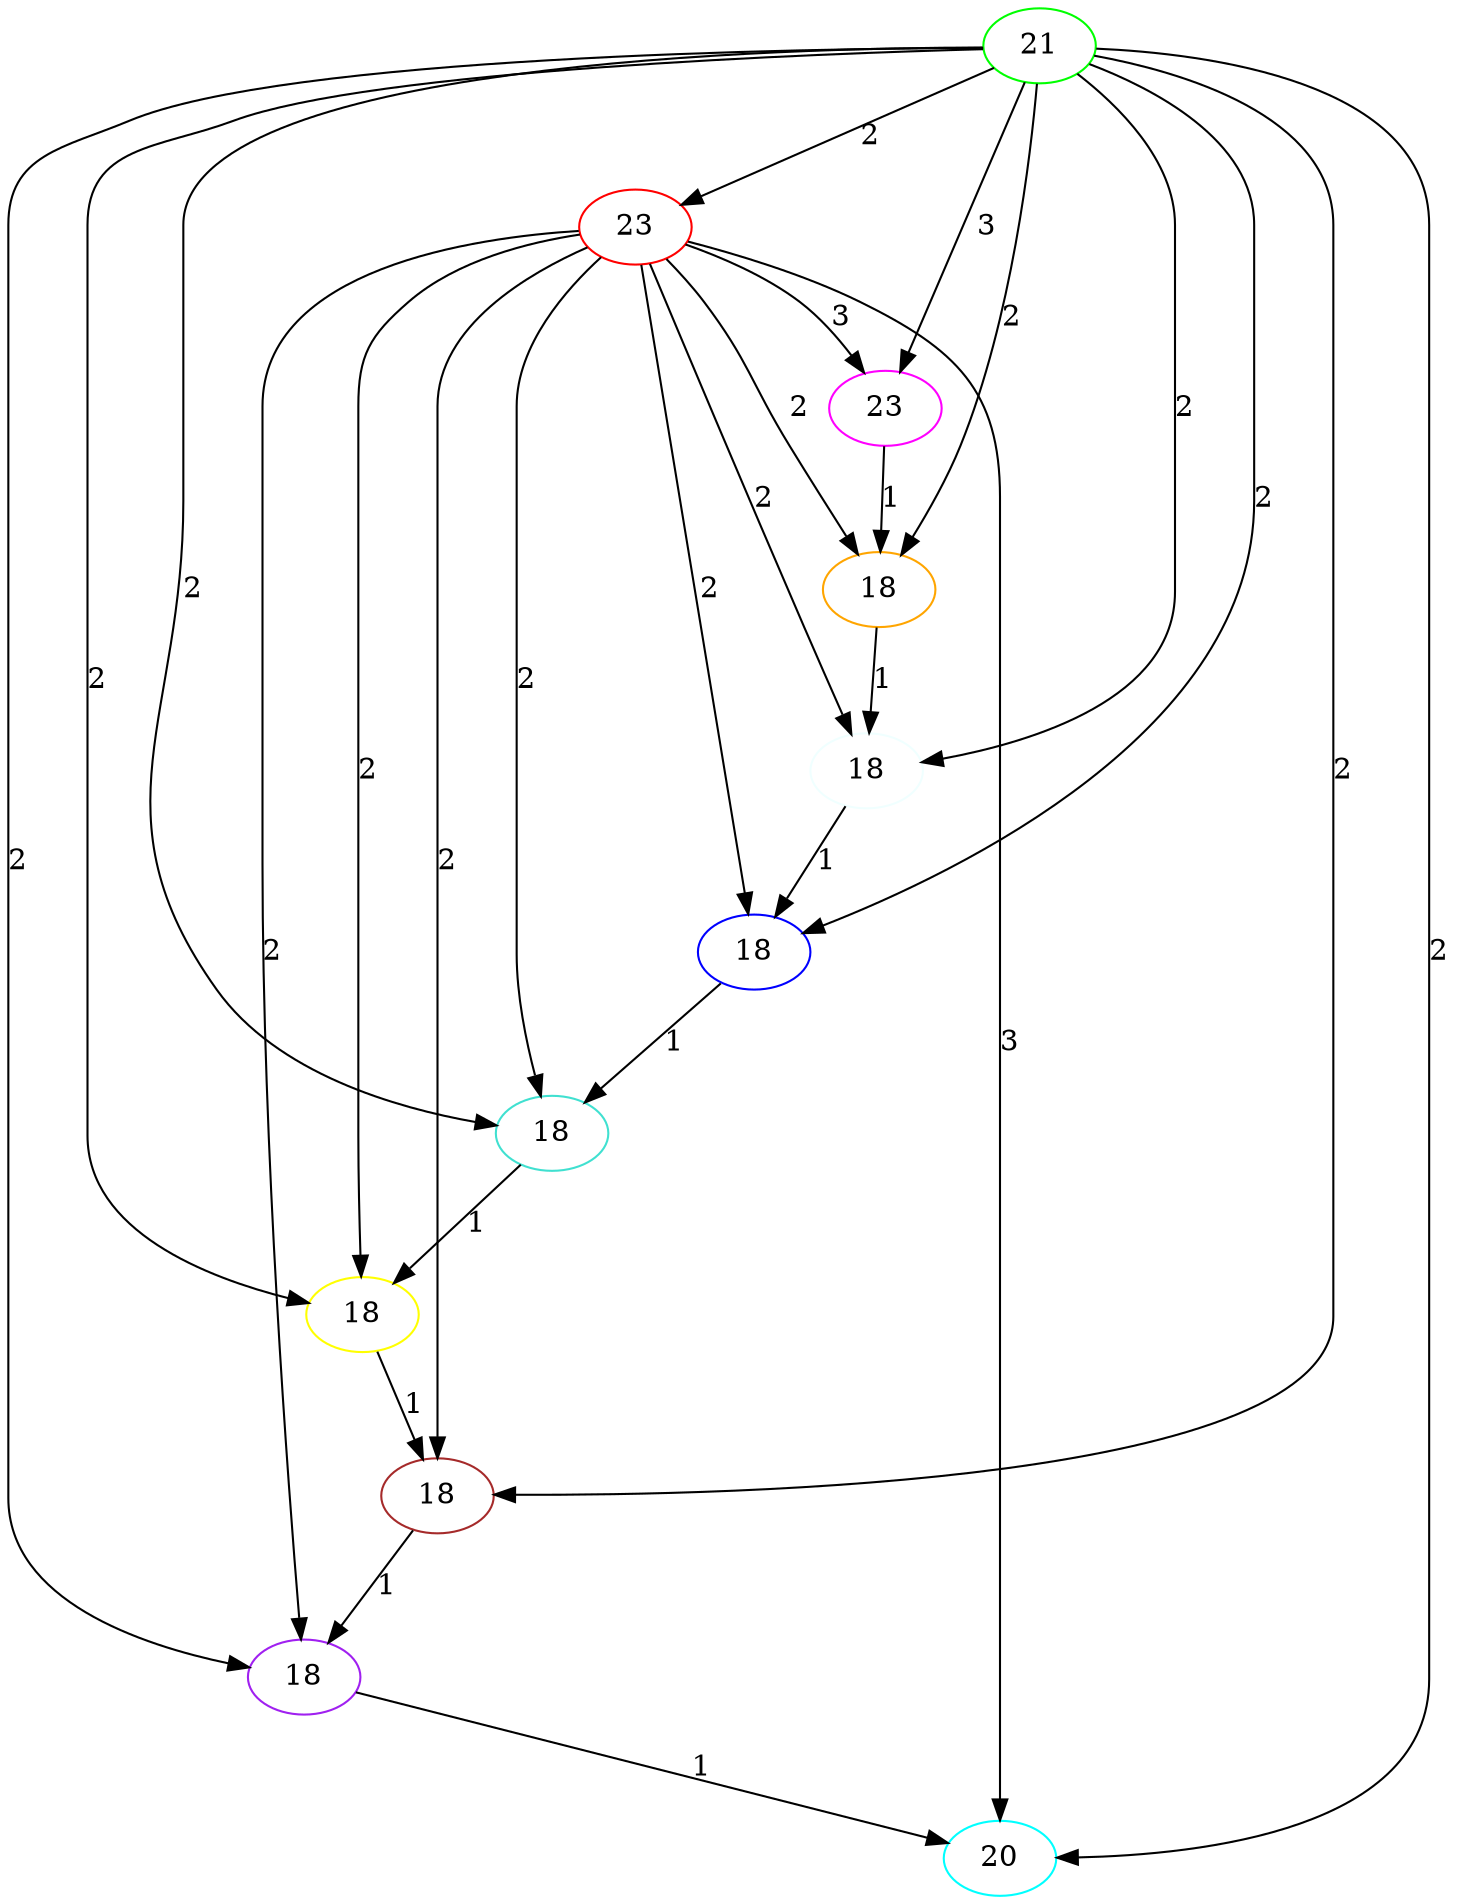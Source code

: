 strict digraph  {
0 [color=red, label=23];
1 [color=green, label=21];
2 [color=blue, label=18];
3 [color=yellow, label=18];
4 [color=cyan, label=20];
5 [color=purple, label=18];
6 [color=orange, label=18];
7 [color=brown, label=18];
8 [color=magenta, label=23];
9 [color=turquoise, label=18];
10 [color=azure, label=18];
0 -> 4  [label=3];
0 -> 5  [label=2];
0 -> 7  [label=2];
0 -> 3  [label=2];
0 -> 9  [label=2];
0 -> 2  [label=2];
0 -> 10  [label=2];
0 -> 6  [label=2];
0 -> 8  [label=3];
1 -> 0  [label=2];
1 -> 4  [label=2];
1 -> 5  [label=2];
1 -> 7  [label=2];
1 -> 3  [label=2];
1 -> 9  [label=2];
1 -> 2  [label=2];
1 -> 10  [label=2];
1 -> 6  [label=2];
1 -> 8  [label=3];
2 -> 9  [label=1];
3 -> 7  [label=1];
5 -> 4  [label=1];
6 -> 10  [label=1];
7 -> 5  [label=1];
8 -> 6  [label=1];
9 -> 3  [label=1];
10 -> 2  [label=1];
}
